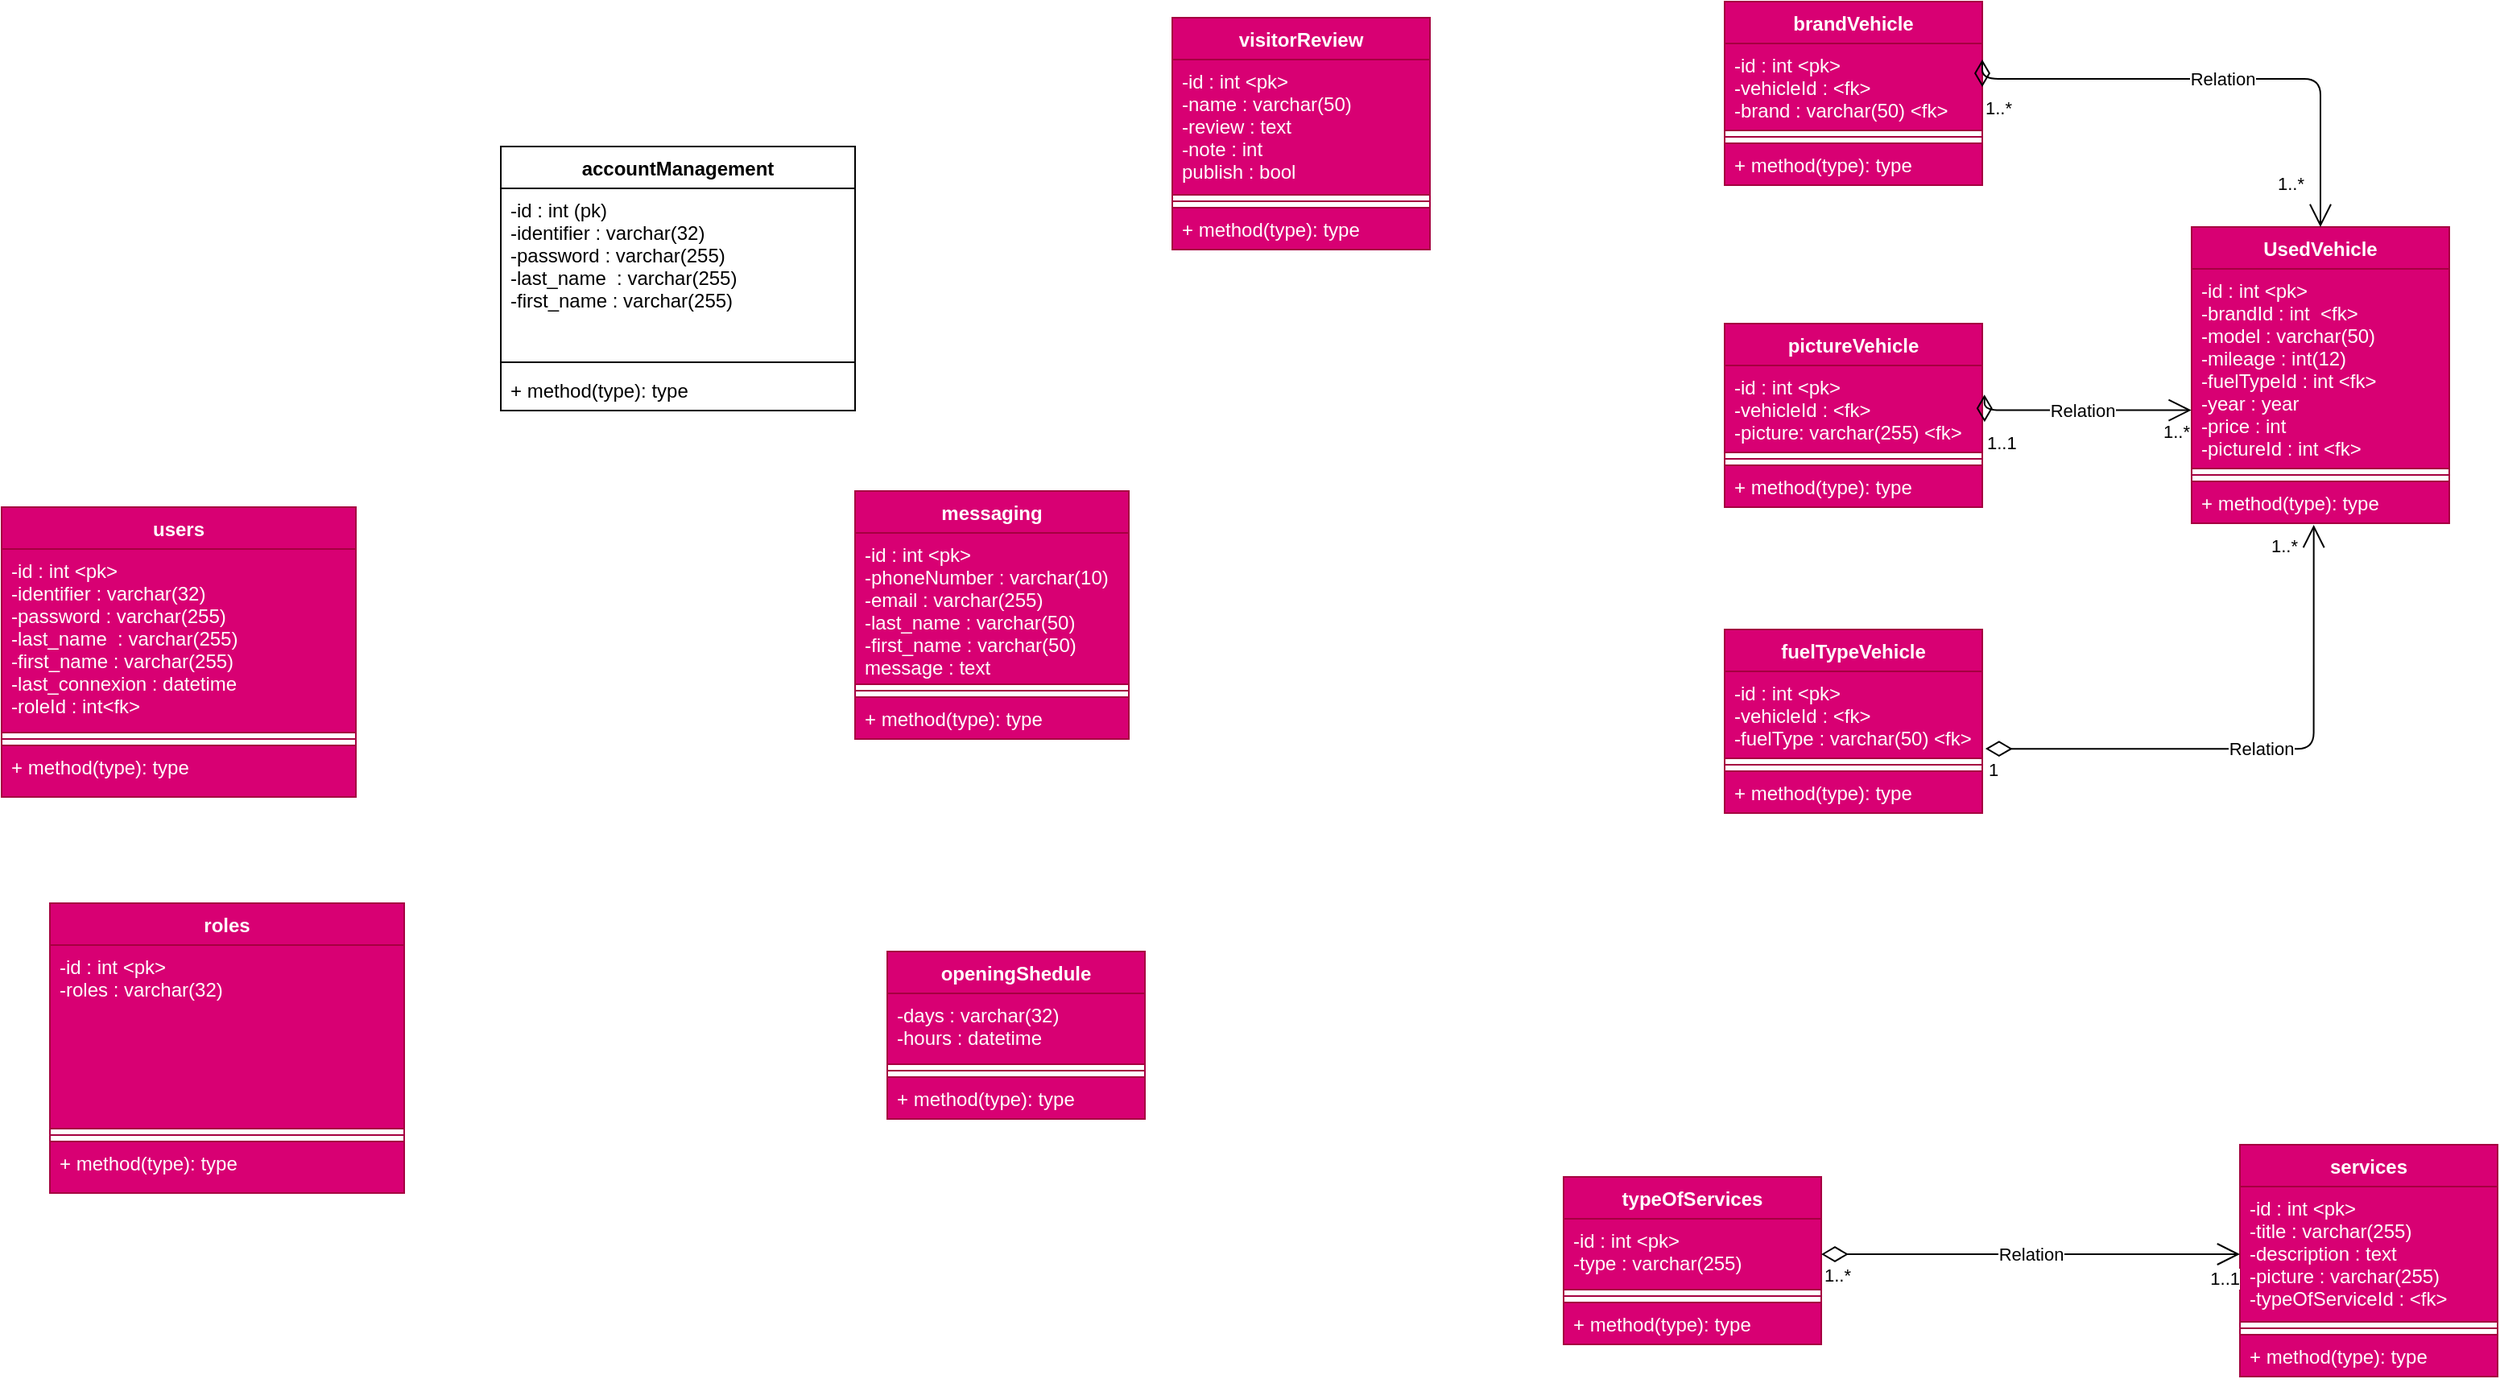 <mxfile>
    <diagram id="vlxnwLLEbczVuhAzBslT" name="Page-1">
        <mxGraphModel dx="2122" dy="1731" grid="1" gridSize="10" guides="1" tooltips="1" connect="1" arrows="1" fold="1" page="1" pageScale="1" pageWidth="1654" pageHeight="1169" math="0" shadow="0">
            <root>
                <mxCell id="0"/>
                <mxCell id="1" parent="0"/>
                <mxCell id="2" value="users" style="swimlane;fontStyle=1;align=center;verticalAlign=top;childLayout=stackLayout;horizontal=1;startSize=26;horizontalStack=0;resizeParent=1;resizeParentMax=0;resizeLast=0;collapsible=1;marginBottom=0;fillColor=#d80073;fontColor=#ffffff;strokeColor=#A50040;" parent="1" vertex="1">
                    <mxGeometry x="20" y="354" width="220" height="180" as="geometry"/>
                </mxCell>
                <mxCell id="3" value="-id : int &lt;pk&gt;&#10;-identifier : varchar(32)&#10;-password : varchar(255)&#10;-last_name  : varchar(255)&#10;-first_name : varchar(255)&#10;-last_connexion : datetime&#10;-roleId : int&lt;fk&gt;" style="text;strokeColor=#A50040;fillColor=#d80073;align=left;verticalAlign=top;spacingLeft=4;spacingRight=4;overflow=hidden;rotatable=0;points=[[0,0.5],[1,0.5]];portConstraint=eastwest;fontColor=#ffffff;" parent="2" vertex="1">
                    <mxGeometry y="26" width="220" height="114" as="geometry"/>
                </mxCell>
                <mxCell id="4" value="" style="line;strokeWidth=1;fillColor=#d80073;align=left;verticalAlign=middle;spacingTop=-1;spacingLeft=3;spacingRight=3;rotatable=0;labelPosition=right;points=[];portConstraint=eastwest;strokeColor=#A50040;fontColor=#ffffff;" parent="2" vertex="1">
                    <mxGeometry y="140" width="220" height="8" as="geometry"/>
                </mxCell>
                <mxCell id="5" value="+ method(type): type" style="text;strokeColor=#A50040;fillColor=#d80073;align=left;verticalAlign=top;spacingLeft=4;spacingRight=4;overflow=hidden;rotatable=0;points=[[0,0.5],[1,0.5]];portConstraint=eastwest;fontColor=#ffffff;" parent="2" vertex="1">
                    <mxGeometry y="148" width="220" height="32" as="geometry"/>
                </mxCell>
                <mxCell id="6" value="services" style="swimlane;fontStyle=1;align=center;verticalAlign=top;childLayout=stackLayout;horizontal=1;startSize=26;horizontalStack=0;resizeParent=1;resizeParentMax=0;resizeLast=0;collapsible=1;marginBottom=0;fillColor=#d80073;fontColor=#ffffff;strokeColor=#A50040;" parent="1" vertex="1">
                    <mxGeometry x="1410" y="750" width="160" height="144" as="geometry"/>
                </mxCell>
                <mxCell id="7" value="-id : int &lt;pk&gt;&#10;-title : varchar(255)&#10;-description : text&#10;-picture : varchar(255)&#10;-typeOfServiceId : &lt;fk&gt;" style="text;strokeColor=#A50040;fillColor=#d80073;align=left;verticalAlign=top;spacingLeft=4;spacingRight=4;overflow=hidden;rotatable=0;points=[[0,0.5],[1,0.5]];portConstraint=eastwest;fontColor=#ffffff;" parent="6" vertex="1">
                    <mxGeometry y="26" width="160" height="84" as="geometry"/>
                </mxCell>
                <mxCell id="8" value="" style="line;strokeWidth=1;fillColor=none;align=left;verticalAlign=middle;spacingTop=-1;spacingLeft=3;spacingRight=3;rotatable=0;labelPosition=right;points=[];portConstraint=eastwest;strokeColor=inherit;" parent="6" vertex="1">
                    <mxGeometry y="110" width="160" height="8" as="geometry"/>
                </mxCell>
                <mxCell id="9" value="+ method(type): type" style="text;strokeColor=#A50040;fillColor=#d80073;align=left;verticalAlign=top;spacingLeft=4;spacingRight=4;overflow=hidden;rotatable=0;points=[[0,0.5],[1,0.5]];portConstraint=eastwest;fontColor=#ffffff;" parent="6" vertex="1">
                    <mxGeometry y="118" width="160" height="26" as="geometry"/>
                </mxCell>
                <mxCell id="10" value="typeOfServices" style="swimlane;fontStyle=1;align=center;verticalAlign=top;childLayout=stackLayout;horizontal=1;startSize=26;horizontalStack=0;resizeParent=1;resizeParentMax=0;resizeLast=0;collapsible=1;marginBottom=0;fillColor=#d80073;fontColor=#ffffff;strokeColor=#A50040;" parent="1" vertex="1">
                    <mxGeometry x="990" y="770" width="160" height="104" as="geometry"/>
                </mxCell>
                <mxCell id="11" value="-id : int &lt;pk&gt;&#10;-type : varchar(255)" style="text;strokeColor=#A50040;fillColor=#d80073;align=left;verticalAlign=top;spacingLeft=4;spacingRight=4;overflow=hidden;rotatable=0;points=[[0,0.5],[1,0.5]];portConstraint=eastwest;fontColor=#ffffff;" parent="10" vertex="1">
                    <mxGeometry y="26" width="160" height="44" as="geometry"/>
                </mxCell>
                <mxCell id="12" value="" style="line;strokeWidth=1;fillColor=none;align=left;verticalAlign=middle;spacingTop=-1;spacingLeft=3;spacingRight=3;rotatable=0;labelPosition=right;points=[];portConstraint=eastwest;strokeColor=inherit;" parent="10" vertex="1">
                    <mxGeometry y="70" width="160" height="8" as="geometry"/>
                </mxCell>
                <mxCell id="13" value="+ method(type): type" style="text;strokeColor=#A50040;fillColor=#d80073;align=left;verticalAlign=top;spacingLeft=4;spacingRight=4;overflow=hidden;rotatable=0;points=[[0,0.5],[1,0.5]];portConstraint=eastwest;fontColor=#ffffff;" parent="10" vertex="1">
                    <mxGeometry y="78" width="160" height="26" as="geometry"/>
                </mxCell>
                <mxCell id="14" value="openingShedule" style="swimlane;fontStyle=1;align=center;verticalAlign=top;childLayout=stackLayout;horizontal=1;startSize=26;horizontalStack=0;resizeParent=1;resizeParentMax=0;resizeLast=0;collapsible=1;marginBottom=0;fillColor=#d80073;fontColor=#ffffff;strokeColor=#A50040;" parent="1" vertex="1">
                    <mxGeometry x="570" y="630" width="160" height="104" as="geometry"/>
                </mxCell>
                <mxCell id="15" value="-days : varchar(32)&#10;-hours : datetime&#10;" style="text;strokeColor=#A50040;fillColor=#d80073;align=left;verticalAlign=top;spacingLeft=4;spacingRight=4;overflow=hidden;rotatable=0;points=[[0,0.5],[1,0.5]];portConstraint=eastwest;fontColor=#ffffff;" parent="14" vertex="1">
                    <mxGeometry y="26" width="160" height="44" as="geometry"/>
                </mxCell>
                <mxCell id="16" value="" style="line;strokeWidth=1;fillColor=none;align=left;verticalAlign=middle;spacingTop=-1;spacingLeft=3;spacingRight=3;rotatable=0;labelPosition=right;points=[];portConstraint=eastwest;strokeColor=inherit;" parent="14" vertex="1">
                    <mxGeometry y="70" width="160" height="8" as="geometry"/>
                </mxCell>
                <mxCell id="17" value="+ method(type): type" style="text;strokeColor=#A50040;fillColor=#d80073;align=left;verticalAlign=top;spacingLeft=4;spacingRight=4;overflow=hidden;rotatable=0;points=[[0,0.5],[1,0.5]];portConstraint=eastwest;fontColor=#ffffff;" parent="14" vertex="1">
                    <mxGeometry y="78" width="160" height="26" as="geometry"/>
                </mxCell>
                <mxCell id="18" value="accountManagement" style="swimlane;fontStyle=1;align=center;verticalAlign=top;childLayout=stackLayout;horizontal=1;startSize=26;horizontalStack=0;resizeParent=1;resizeParentMax=0;resizeLast=0;collapsible=1;marginBottom=0;" parent="1" vertex="1">
                    <mxGeometry x="330" y="130" width="220" height="164" as="geometry"/>
                </mxCell>
                <mxCell id="19" value="-id : int (pk)&#10;-identifier : varchar(32)&#10;-password : varchar(255)&#10;-last_name  : varchar(255)&#10;-first_name : varchar(255)" style="text;strokeColor=none;fillColor=none;align=left;verticalAlign=top;spacingLeft=4;spacingRight=4;overflow=hidden;rotatable=0;points=[[0,0.5],[1,0.5]];portConstraint=eastwest;" parent="18" vertex="1">
                    <mxGeometry y="26" width="220" height="104" as="geometry"/>
                </mxCell>
                <mxCell id="20" value="" style="line;strokeWidth=1;fillColor=none;align=left;verticalAlign=middle;spacingTop=-1;spacingLeft=3;spacingRight=3;rotatable=0;labelPosition=right;points=[];portConstraint=eastwest;strokeColor=inherit;" parent="18" vertex="1">
                    <mxGeometry y="130" width="220" height="8" as="geometry"/>
                </mxCell>
                <mxCell id="21" value="+ method(type): type" style="text;strokeColor=none;fillColor=none;align=left;verticalAlign=top;spacingLeft=4;spacingRight=4;overflow=hidden;rotatable=0;points=[[0,0.5],[1,0.5]];portConstraint=eastwest;" parent="18" vertex="1">
                    <mxGeometry y="138" width="220" height="26" as="geometry"/>
                </mxCell>
                <mxCell id="23" value="UsedVehicle" style="swimlane;fontStyle=1;align=center;verticalAlign=top;childLayout=stackLayout;horizontal=1;startSize=26;horizontalStack=0;resizeParent=1;resizeParentMax=0;resizeLast=0;collapsible=1;marginBottom=0;fillColor=#d80073;fontColor=#ffffff;strokeColor=#A50040;" parent="1" vertex="1">
                    <mxGeometry x="1380" y="180" width="160" height="184" as="geometry"/>
                </mxCell>
                <mxCell id="24" value="-id : int &lt;pk&gt;&#10;-brandId : int  &lt;fk&gt;&#10;-model : varchar(50)&#10;-mileage : int(12)&#10;-fuelTypeId : int &lt;fk&gt;&#10;-year : year&#10;-price : int&#10;-pictureId : int &lt;fk&gt;" style="text;strokeColor=#A50040;fillColor=#d80073;align=left;verticalAlign=top;spacingLeft=4;spacingRight=4;overflow=hidden;rotatable=0;points=[[0,0.5],[1,0.5]];portConstraint=eastwest;fontColor=#ffffff;" parent="23" vertex="1">
                    <mxGeometry y="26" width="160" height="124" as="geometry"/>
                </mxCell>
                <mxCell id="25" value="" style="line;strokeWidth=1;fillColor=none;align=left;verticalAlign=middle;spacingTop=-1;spacingLeft=3;spacingRight=3;rotatable=0;labelPosition=right;points=[];portConstraint=eastwest;strokeColor=inherit;" parent="23" vertex="1">
                    <mxGeometry y="150" width="160" height="8" as="geometry"/>
                </mxCell>
                <mxCell id="26" value="+ method(type): type" style="text;strokeColor=#A50040;fillColor=#d80073;align=left;verticalAlign=top;spacingLeft=4;spacingRight=4;overflow=hidden;rotatable=0;points=[[0,0.5],[1,0.5]];portConstraint=eastwest;fontColor=#ffffff;" parent="23" vertex="1">
                    <mxGeometry y="158" width="160" height="26" as="geometry"/>
                </mxCell>
                <mxCell id="27" value="brandVehicle" style="swimlane;fontStyle=1;align=center;verticalAlign=top;childLayout=stackLayout;horizontal=1;startSize=26;horizontalStack=0;resizeParent=1;resizeParentMax=0;resizeLast=0;collapsible=1;marginBottom=0;fillColor=#d80073;fontColor=#ffffff;strokeColor=#A50040;" parent="1" vertex="1">
                    <mxGeometry x="1090" y="40" width="160" height="114" as="geometry"/>
                </mxCell>
                <mxCell id="28" value="-id : int &lt;pk&gt;&#10;-vehicleId : &lt;fk&gt;&#10;-brand : varchar(50) &lt;fk&gt;" style="text;strokeColor=#A50040;fillColor=#d80073;align=left;verticalAlign=top;spacingLeft=4;spacingRight=4;overflow=hidden;rotatable=0;points=[[0,0.5],[1,0.5]];portConstraint=eastwest;fontColor=#ffffff;" parent="27" vertex="1">
                    <mxGeometry y="26" width="160" height="54" as="geometry"/>
                </mxCell>
                <mxCell id="29" value="" style="line;strokeWidth=1;fillColor=none;align=left;verticalAlign=middle;spacingTop=-1;spacingLeft=3;spacingRight=3;rotatable=0;labelPosition=right;points=[];portConstraint=eastwest;strokeColor=inherit;" parent="27" vertex="1">
                    <mxGeometry y="80" width="160" height="8" as="geometry"/>
                </mxCell>
                <mxCell id="30" value="+ method(type): type" style="text;strokeColor=#A50040;fillColor=#d80073;align=left;verticalAlign=top;spacingLeft=4;spacingRight=4;overflow=hidden;rotatable=0;points=[[0,0.5],[1,0.5]];portConstraint=eastwest;fontColor=#ffffff;" parent="27" vertex="1">
                    <mxGeometry y="88" width="160" height="26" as="geometry"/>
                </mxCell>
                <mxCell id="31" value="fuelTypeVehicle" style="swimlane;fontStyle=1;align=center;verticalAlign=top;childLayout=stackLayout;horizontal=1;startSize=26;horizontalStack=0;resizeParent=1;resizeParentMax=0;resizeLast=0;collapsible=1;marginBottom=0;fillColor=#d80073;fontColor=#ffffff;strokeColor=#A50040;" parent="1" vertex="1">
                    <mxGeometry x="1090" y="430" width="160" height="114" as="geometry"/>
                </mxCell>
                <mxCell id="32" value="-id : int &lt;pk&gt;&#10;-vehicleId : &lt;fk&gt;&#10;-fuelType : varchar(50) &lt;fk&gt;" style="text;strokeColor=#A50040;fillColor=#d80073;align=left;verticalAlign=top;spacingLeft=4;spacingRight=4;overflow=hidden;rotatable=0;points=[[0,0.5],[1,0.5]];portConstraint=eastwest;fontColor=#ffffff;" parent="31" vertex="1">
                    <mxGeometry y="26" width="160" height="54" as="geometry"/>
                </mxCell>
                <mxCell id="33" value="" style="line;strokeWidth=1;fillColor=none;align=left;verticalAlign=middle;spacingTop=-1;spacingLeft=3;spacingRight=3;rotatable=0;labelPosition=right;points=[];portConstraint=eastwest;strokeColor=inherit;" parent="31" vertex="1">
                    <mxGeometry y="80" width="160" height="8" as="geometry"/>
                </mxCell>
                <mxCell id="34" value="+ method(type): type" style="text;strokeColor=#A50040;fillColor=#d80073;align=left;verticalAlign=top;spacingLeft=4;spacingRight=4;overflow=hidden;rotatable=0;points=[[0,0.5],[1,0.5]];portConstraint=eastwest;fontColor=#ffffff;" parent="31" vertex="1">
                    <mxGeometry y="88" width="160" height="26" as="geometry"/>
                </mxCell>
                <mxCell id="35" value="pictureVehicle" style="swimlane;fontStyle=1;align=center;verticalAlign=top;childLayout=stackLayout;horizontal=1;startSize=26;horizontalStack=0;resizeParent=1;resizeParentMax=0;resizeLast=0;collapsible=1;marginBottom=0;fillColor=#d80073;fontColor=#ffffff;strokeColor=#A50040;" parent="1" vertex="1">
                    <mxGeometry x="1090" y="240" width="160" height="114" as="geometry"/>
                </mxCell>
                <mxCell id="36" value="-id : int &lt;pk&gt;&#10;-vehicleId : &lt;fk&gt;&#10;-picture: varchar(255) &lt;fk&gt;" style="text;strokeColor=#A50040;fillColor=#d80073;align=left;verticalAlign=top;spacingLeft=4;spacingRight=4;overflow=hidden;rotatable=0;points=[[0,0.5],[1,0.5]];portConstraint=eastwest;fontColor=#ffffff;" parent="35" vertex="1">
                    <mxGeometry y="26" width="160" height="54" as="geometry"/>
                </mxCell>
                <mxCell id="37" value="" style="line;strokeWidth=1;fillColor=none;align=left;verticalAlign=middle;spacingTop=-1;spacingLeft=3;spacingRight=3;rotatable=0;labelPosition=right;points=[];portConstraint=eastwest;strokeColor=inherit;" parent="35" vertex="1">
                    <mxGeometry y="80" width="160" height="8" as="geometry"/>
                </mxCell>
                <mxCell id="38" value="+ method(type): type" style="text;strokeColor=#A50040;fillColor=#d80073;align=left;verticalAlign=top;spacingLeft=4;spacingRight=4;overflow=hidden;rotatable=0;points=[[0,0.5],[1,0.5]];portConstraint=eastwest;fontColor=#ffffff;" parent="35" vertex="1">
                    <mxGeometry y="88" width="160" height="26" as="geometry"/>
                </mxCell>
                <mxCell id="39" value="visitorReview" style="swimlane;fontStyle=1;align=center;verticalAlign=top;childLayout=stackLayout;horizontal=1;startSize=26;horizontalStack=0;resizeParent=1;resizeParentMax=0;resizeLast=0;collapsible=1;marginBottom=0;fillColor=#d80073;fontColor=#ffffff;strokeColor=#A50040;" parent="1" vertex="1">
                    <mxGeometry x="747" y="50" width="160" height="144" as="geometry"/>
                </mxCell>
                <mxCell id="40" value="-id : int &lt;pk&gt;&#10;-name : varchar(50)&#10;-review : text&#10;-note : int&#10;publish : bool" style="text;strokeColor=#A50040;fillColor=#d80073;align=left;verticalAlign=top;spacingLeft=4;spacingRight=4;overflow=hidden;rotatable=0;points=[[0,0.5],[1,0.5]];portConstraint=eastwest;fontColor=#ffffff;" parent="39" vertex="1">
                    <mxGeometry y="26" width="160" height="84" as="geometry"/>
                </mxCell>
                <mxCell id="41" value="" style="line;strokeWidth=1;fillColor=none;align=left;verticalAlign=middle;spacingTop=-1;spacingLeft=3;spacingRight=3;rotatable=0;labelPosition=right;points=[];portConstraint=eastwest;strokeColor=inherit;" parent="39" vertex="1">
                    <mxGeometry y="110" width="160" height="8" as="geometry"/>
                </mxCell>
                <mxCell id="42" value="+ method(type): type" style="text;strokeColor=#A50040;fillColor=#d80073;align=left;verticalAlign=top;spacingLeft=4;spacingRight=4;overflow=hidden;rotatable=0;points=[[0,0.5],[1,0.5]];portConstraint=eastwest;fontColor=#ffffff;" parent="39" vertex="1">
                    <mxGeometry y="118" width="160" height="26" as="geometry"/>
                </mxCell>
                <mxCell id="43" value="messaging" style="swimlane;fontStyle=1;align=center;verticalAlign=top;childLayout=stackLayout;horizontal=1;startSize=26;horizontalStack=0;resizeParent=1;resizeParentMax=0;resizeLast=0;collapsible=1;marginBottom=0;fillColor=#d80073;fontColor=#ffffff;strokeColor=#A50040;" parent="1" vertex="1">
                    <mxGeometry x="550" y="344" width="170" height="154" as="geometry"/>
                </mxCell>
                <mxCell id="44" value="-id : int &lt;pk&gt;&#10;-phoneNumber : varchar(10)&#10;-email : varchar(255)&#10;-last_name : varchar(50)&#10;-first_name : varchar(50)&#10;message : text" style="text;strokeColor=#A50040;fillColor=#d80073;align=left;verticalAlign=top;spacingLeft=4;spacingRight=4;overflow=hidden;rotatable=0;points=[[0,0.5],[1,0.5]];portConstraint=eastwest;fontColor=#ffffff;" parent="43" vertex="1">
                    <mxGeometry y="26" width="170" height="94" as="geometry"/>
                </mxCell>
                <mxCell id="45" value="" style="line;strokeWidth=1;fillColor=none;align=left;verticalAlign=middle;spacingTop=-1;spacingLeft=3;spacingRight=3;rotatable=0;labelPosition=right;points=[];portConstraint=eastwest;strokeColor=inherit;" parent="43" vertex="1">
                    <mxGeometry y="120" width="170" height="8" as="geometry"/>
                </mxCell>
                <mxCell id="46" value="+ method(type): type" style="text;strokeColor=#A50040;fillColor=#d80073;align=left;verticalAlign=top;spacingLeft=4;spacingRight=4;overflow=hidden;rotatable=0;points=[[0,0.5],[1,0.5]];portConstraint=eastwest;fontColor=#ffffff;" parent="43" vertex="1">
                    <mxGeometry y="128" width="170" height="26" as="geometry"/>
                </mxCell>
                <mxCell id="47" value="Relation" style="endArrow=open;html=1;endSize=12;startArrow=diamondThin;startSize=14;startFill=0;edgeStyle=orthogonalEdgeStyle;entryX=0.474;entryY=1.038;entryDx=0;entryDy=0;entryPerimeter=0;exitX=1.012;exitY=0.89;exitDx=0;exitDy=0;exitPerimeter=0;" parent="1" source="32" target="26" edge="1">
                    <mxGeometry relative="1" as="geometry">
                        <mxPoint x="970" y="400" as="sourcePoint"/>
                        <mxPoint x="1130" y="400" as="targetPoint"/>
                    </mxGeometry>
                </mxCell>
                <mxCell id="48" value="1" style="edgeLabel;resizable=0;html=1;align=left;verticalAlign=top;" parent="47" connectable="0" vertex="1">
                    <mxGeometry x="-1" relative="1" as="geometry"/>
                </mxCell>
                <mxCell id="49" value="1..*" style="edgeLabel;resizable=0;html=1;align=right;verticalAlign=top;" parent="47" connectable="0" vertex="1">
                    <mxGeometry x="1" relative="1" as="geometry">
                        <mxPoint x="-9" as="offset"/>
                    </mxGeometry>
                </mxCell>
                <mxCell id="51" value="Relation" style="endArrow=open;html=1;endSize=12;startArrow=diamondThin;startSize=14;startFill=0;edgeStyle=orthogonalEdgeStyle;entryX=-0.001;entryY=0.708;entryDx=0;entryDy=0;entryPerimeter=0;exitX=1.009;exitY=0.65;exitDx=0;exitDy=0;exitPerimeter=0;" parent="1" source="36" target="24" edge="1">
                    <mxGeometry relative="1" as="geometry">
                        <mxPoint x="1000" y="250" as="sourcePoint"/>
                        <mxPoint x="1160" y="250" as="targetPoint"/>
                        <Array as="points">
                            <mxPoint x="1251" y="294"/>
                        </Array>
                    </mxGeometry>
                </mxCell>
                <mxCell id="52" value="1..1" style="edgeLabel;resizable=0;html=1;align=left;verticalAlign=top;" parent="51" connectable="0" vertex="1">
                    <mxGeometry x="-1" relative="1" as="geometry"/>
                </mxCell>
                <mxCell id="53" value="1..*" style="edgeLabel;resizable=0;html=1;align=right;verticalAlign=top;" parent="51" connectable="0" vertex="1">
                    <mxGeometry x="1" relative="1" as="geometry"/>
                </mxCell>
                <mxCell id="54" value="Relation" style="endArrow=open;html=1;endSize=12;startArrow=diamondThin;startSize=14;startFill=0;edgeStyle=orthogonalEdgeStyle;entryX=0.5;entryY=0;entryDx=0;entryDy=0;exitX=1;exitY=0.5;exitDx=0;exitDy=0;" parent="1" source="28" target="23" edge="1">
                    <mxGeometry relative="1" as="geometry">
                        <mxPoint x="1080" y="290" as="sourcePoint"/>
                        <mxPoint x="1240" y="290" as="targetPoint"/>
                        <Array as="points">
                            <mxPoint x="1460" y="88"/>
                        </Array>
                    </mxGeometry>
                </mxCell>
                <mxCell id="55" value="1..*" style="edgeLabel;resizable=0;html=1;align=left;verticalAlign=top;" parent="54" connectable="0" vertex="1">
                    <mxGeometry x="-1" relative="1" as="geometry"/>
                </mxCell>
                <mxCell id="56" value="1..*" style="edgeLabel;resizable=0;html=1;align=right;verticalAlign=top;" parent="54" connectable="0" vertex="1">
                    <mxGeometry x="1" relative="1" as="geometry">
                        <mxPoint x="-10" y="-40" as="offset"/>
                    </mxGeometry>
                </mxCell>
                <mxCell id="58" value="Relation" style="endArrow=open;html=1;endSize=12;startArrow=diamondThin;startSize=14;startFill=0;edgeStyle=orthogonalEdgeStyle;entryX=0;entryY=0.5;entryDx=0;entryDy=0;exitX=1;exitY=0.5;exitDx=0;exitDy=0;" parent="1" source="11" target="7" edge="1">
                    <mxGeometry relative="1" as="geometry">
                        <mxPoint x="950" y="550" as="sourcePoint"/>
                        <mxPoint x="1110" y="550" as="targetPoint"/>
                        <Array as="points">
                            <mxPoint x="1370" y="818"/>
                            <mxPoint x="1370" y="818"/>
                        </Array>
                    </mxGeometry>
                </mxCell>
                <mxCell id="59" value="1..*" style="edgeLabel;resizable=0;html=1;align=left;verticalAlign=top;" parent="58" connectable="0" vertex="1">
                    <mxGeometry x="-1" relative="1" as="geometry"/>
                </mxCell>
                <mxCell id="60" value="1..1" style="edgeLabel;resizable=0;html=1;align=right;verticalAlign=top;" parent="58" connectable="0" vertex="1">
                    <mxGeometry x="1" relative="1" as="geometry">
                        <mxPoint y="2" as="offset"/>
                    </mxGeometry>
                </mxCell>
                <mxCell id="61" value="roles" style="swimlane;fontStyle=1;align=center;verticalAlign=top;childLayout=stackLayout;horizontal=1;startSize=26;horizontalStack=0;resizeParent=1;resizeParentMax=0;resizeLast=0;collapsible=1;marginBottom=0;fillColor=#d80073;fontColor=#ffffff;strokeColor=#A50040;" parent="1" vertex="1">
                    <mxGeometry x="50" y="600" width="220" height="180" as="geometry"/>
                </mxCell>
                <mxCell id="62" value="-id : int &lt;pk&gt;&#10;-roles : varchar(32)" style="text;strokeColor=#A50040;fillColor=#d80073;align=left;verticalAlign=top;spacingLeft=4;spacingRight=4;overflow=hidden;rotatable=0;points=[[0,0.5],[1,0.5]];portConstraint=eastwest;fontColor=#ffffff;" parent="61" vertex="1">
                    <mxGeometry y="26" width="220" height="114" as="geometry"/>
                </mxCell>
                <mxCell id="63" value="" style="line;strokeWidth=1;fillColor=#d80073;align=left;verticalAlign=middle;spacingTop=-1;spacingLeft=3;spacingRight=3;rotatable=0;labelPosition=right;points=[];portConstraint=eastwest;strokeColor=#A50040;fontColor=#ffffff;" parent="61" vertex="1">
                    <mxGeometry y="140" width="220" height="8" as="geometry"/>
                </mxCell>
                <mxCell id="64" value="+ method(type): type" style="text;strokeColor=#A50040;fillColor=#d80073;align=left;verticalAlign=top;spacingLeft=4;spacingRight=4;overflow=hidden;rotatable=0;points=[[0,0.5],[1,0.5]];portConstraint=eastwest;fontColor=#ffffff;" parent="61" vertex="1">
                    <mxGeometry y="148" width="220" height="32" as="geometry"/>
                </mxCell>
            </root>
        </mxGraphModel>
    </diagram>
</mxfile>